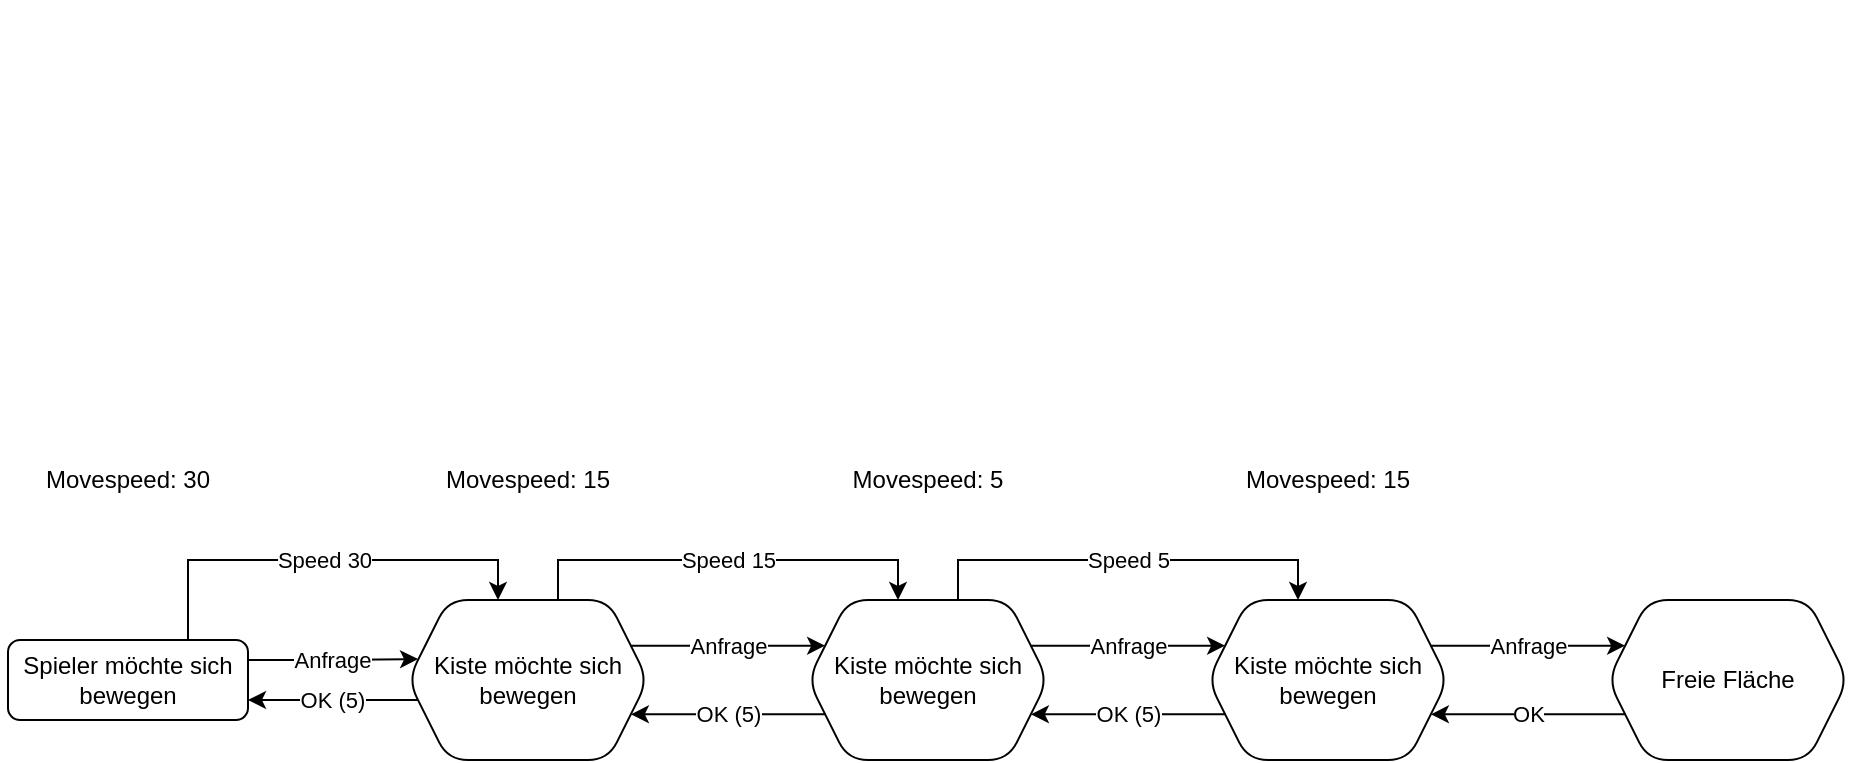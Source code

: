 <mxfile version="14.2.9" type="github">
  <diagram id="C5RBs43oDa-KdzZeNtuy" name="Page-1">
    <mxGraphModel dx="1221" dy="645" grid="1" gridSize="10" guides="1" tooltips="1" connect="1" arrows="1" fold="1" page="1" pageScale="1" pageWidth="1169" pageHeight="827" math="0" shadow="0">
      <root>
        <mxCell id="WIyWlLk6GJQsqaUBKTNV-0" />
        <mxCell id="WIyWlLk6GJQsqaUBKTNV-1" parent="WIyWlLk6GJQsqaUBKTNV-0" />
        <mxCell id="grfRWV8xRRaX_KRgo0Ew-8" value="Anfrage" style="edgeStyle=orthogonalEdgeStyle;rounded=0;orthogonalLoop=1;jettySize=auto;html=1;exitX=1;exitY=0.25;exitDx=0;exitDy=0;entryX=0.042;entryY=0.369;entryDx=0;entryDy=0;entryPerimeter=0;" parent="WIyWlLk6GJQsqaUBKTNV-1" source="WIyWlLk6GJQsqaUBKTNV-3" target="grfRWV8xRRaX_KRgo0Ew-1" edge="1">
          <mxGeometry relative="1" as="geometry" />
        </mxCell>
        <mxCell id="grfRWV8xRRaX_KRgo0Ew-9" value="OK (5)" style="edgeStyle=orthogonalEdgeStyle;rounded=0;orthogonalLoop=1;jettySize=auto;html=1;exitX=0.04;exitY=0.625;exitDx=0;exitDy=0;entryX=1;entryY=0.75;entryDx=0;entryDy=0;exitPerimeter=0;" parent="WIyWlLk6GJQsqaUBKTNV-1" source="grfRWV8xRRaX_KRgo0Ew-1" target="WIyWlLk6GJQsqaUBKTNV-3" edge="1">
          <mxGeometry relative="1" as="geometry" />
        </mxCell>
        <mxCell id="VXHRVtZQ7LMNc5fFufRX-1" value="Speed 30" style="edgeStyle=orthogonalEdgeStyle;rounded=0;orthogonalLoop=1;jettySize=auto;html=1;exitX=0.75;exitY=0;exitDx=0;exitDy=0;entryX=0.375;entryY=0;entryDx=0;entryDy=0;" edge="1" parent="WIyWlLk6GJQsqaUBKTNV-1" source="WIyWlLk6GJQsqaUBKTNV-3" target="grfRWV8xRRaX_KRgo0Ew-1">
          <mxGeometry relative="1" as="geometry" />
        </mxCell>
        <mxCell id="WIyWlLk6GJQsqaUBKTNV-3" value="Spieler möchte sich bewegen" style="rounded=1;whiteSpace=wrap;html=1;fontSize=12;glass=0;strokeWidth=1;shadow=0;" parent="WIyWlLk6GJQsqaUBKTNV-1" vertex="1">
          <mxGeometry x="40" y="400" width="120" height="40" as="geometry" />
        </mxCell>
        <mxCell id="grfRWV8xRRaX_KRgo0Ew-14" value="Anfrage" style="edgeStyle=orthogonalEdgeStyle;rounded=0;orthogonalLoop=1;jettySize=auto;html=1;exitX=1;exitY=0.25;exitDx=0;exitDy=0;entryX=0;entryY=0.25;entryDx=0;entryDy=0;" parent="WIyWlLk6GJQsqaUBKTNV-1" source="grfRWV8xRRaX_KRgo0Ew-1" target="grfRWV8xRRaX_KRgo0Ew-12" edge="1">
          <mxGeometry relative="1" as="geometry" />
        </mxCell>
        <mxCell id="VXHRVtZQ7LMNc5fFufRX-3" value="Speed 15" style="edgeStyle=orthogonalEdgeStyle;rounded=0;orthogonalLoop=1;jettySize=auto;html=1;exitX=0.625;exitY=0;exitDx=0;exitDy=0;entryX=0.375;entryY=0;entryDx=0;entryDy=0;" edge="1" parent="WIyWlLk6GJQsqaUBKTNV-1" source="grfRWV8xRRaX_KRgo0Ew-1" target="grfRWV8xRRaX_KRgo0Ew-12">
          <mxGeometry relative="1" as="geometry" />
        </mxCell>
        <mxCell id="grfRWV8xRRaX_KRgo0Ew-1" value="Kiste möchte sich bewegen" style="shape=hexagon;perimeter=hexagonPerimeter2;whiteSpace=wrap;html=1;fixedSize=1;rounded=1;shadow=0;strokeWidth=1;glass=0;" parent="WIyWlLk6GJQsqaUBKTNV-1" vertex="1">
          <mxGeometry x="240" y="380" width="120" height="80" as="geometry" />
        </mxCell>
        <mxCell id="grfRWV8xRRaX_KRgo0Ew-3" value="" style="shape=image;html=1;verticalAlign=top;verticalLabelPosition=bottom;labelBackgroundColor=#ffffff;imageAspect=0;aspect=fixed;image=https://cdn3.iconfinder.com/data/icons/materia-flat-halloween-free/24/039_025_cat_black_witch_halloween-128.png" parent="WIyWlLk6GJQsqaUBKTNV-1" vertex="1">
          <mxGeometry x="36" y="175" width="128" height="128" as="geometry" />
        </mxCell>
        <mxCell id="grfRWV8xRRaX_KRgo0Ew-4" value="" style="shape=image;html=1;verticalAlign=top;verticalLabelPosition=bottom;labelBackgroundColor=#ffffff;imageAspect=0;aspect=fixed;image=https://cdn1.iconfinder.com/data/icons/ColoBrush_Pack/128/carton.png" parent="WIyWlLk6GJQsqaUBKTNV-1" vertex="1">
          <mxGeometry x="236" y="175" width="128" height="128" as="geometry" />
        </mxCell>
        <mxCell id="grfRWV8xRRaX_KRgo0Ew-10" value="Movespeed: 30" style="text;html=1;strokeColor=none;fillColor=none;align=center;verticalAlign=middle;whiteSpace=wrap;rounded=0;glass=0;sketch=0;shadow=0;" parent="WIyWlLk6GJQsqaUBKTNV-1" vertex="1">
          <mxGeometry x="45" y="310" width="110" height="20" as="geometry" />
        </mxCell>
        <mxCell id="grfRWV8xRRaX_KRgo0Ew-11" value="Movespeed: 15" style="text;html=1;strokeColor=none;fillColor=none;align=center;verticalAlign=middle;whiteSpace=wrap;rounded=0;glass=0;sketch=0;shadow=0;" parent="WIyWlLk6GJQsqaUBKTNV-1" vertex="1">
          <mxGeometry x="245" y="310" width="110" height="20" as="geometry" />
        </mxCell>
        <mxCell id="grfRWV8xRRaX_KRgo0Ew-15" value="OK (5)" style="edgeStyle=orthogonalEdgeStyle;rounded=0;orthogonalLoop=1;jettySize=auto;html=1;exitX=0;exitY=0.75;exitDx=0;exitDy=0;entryX=1;entryY=0.75;entryDx=0;entryDy=0;" parent="WIyWlLk6GJQsqaUBKTNV-1" source="grfRWV8xRRaX_KRgo0Ew-12" target="grfRWV8xRRaX_KRgo0Ew-1" edge="1">
          <mxGeometry relative="1" as="geometry" />
        </mxCell>
        <mxCell id="grfRWV8xRRaX_KRgo0Ew-20" value="Anfrage" style="edgeStyle=orthogonalEdgeStyle;rounded=0;orthogonalLoop=1;jettySize=auto;html=1;exitX=1;exitY=0.25;exitDx=0;exitDy=0;entryX=0;entryY=0.25;entryDx=0;entryDy=0;" parent="WIyWlLk6GJQsqaUBKTNV-1" source="grfRWV8xRRaX_KRgo0Ew-12" target="grfRWV8xRRaX_KRgo0Ew-18" edge="1">
          <mxGeometry relative="1" as="geometry" />
        </mxCell>
        <mxCell id="VXHRVtZQ7LMNc5fFufRX-4" value="Speed 5" style="edgeStyle=orthogonalEdgeStyle;rounded=0;orthogonalLoop=1;jettySize=auto;html=1;exitX=0.625;exitY=0;exitDx=0;exitDy=0;entryX=0.375;entryY=0;entryDx=0;entryDy=0;" edge="1" parent="WIyWlLk6GJQsqaUBKTNV-1" source="grfRWV8xRRaX_KRgo0Ew-12" target="grfRWV8xRRaX_KRgo0Ew-18">
          <mxGeometry relative="1" as="geometry" />
        </mxCell>
        <mxCell id="grfRWV8xRRaX_KRgo0Ew-12" value="Kiste möchte sich bewegen" style="shape=hexagon;perimeter=hexagonPerimeter2;whiteSpace=wrap;html=1;fixedSize=1;rounded=1;shadow=0;strokeWidth=1;glass=0;" parent="WIyWlLk6GJQsqaUBKTNV-1" vertex="1">
          <mxGeometry x="440" y="380" width="120" height="80" as="geometry" />
        </mxCell>
        <mxCell id="grfRWV8xRRaX_KRgo0Ew-16" value="" style="shape=image;html=1;verticalAlign=top;verticalLabelPosition=bottom;labelBackgroundColor=#ffffff;imageAspect=0;aspect=fixed;image=https://cdn1.iconfinder.com/data/icons/ColoBrush_Pack/128/carton.png" parent="WIyWlLk6GJQsqaUBKTNV-1" vertex="1">
          <mxGeometry x="636" y="175" width="128" height="128" as="geometry" />
        </mxCell>
        <mxCell id="grfRWV8xRRaX_KRgo0Ew-17" value="Movespeed: 5" style="text;html=1;strokeColor=none;fillColor=none;align=center;verticalAlign=middle;whiteSpace=wrap;rounded=0;glass=0;sketch=0;shadow=0;" parent="WIyWlLk6GJQsqaUBKTNV-1" vertex="1">
          <mxGeometry x="445" y="310" width="110" height="20" as="geometry" />
        </mxCell>
        <mxCell id="grfRWV8xRRaX_KRgo0Ew-21" value="OK (5)" style="edgeStyle=orthogonalEdgeStyle;rounded=0;orthogonalLoop=1;jettySize=auto;html=1;exitX=0;exitY=0.75;exitDx=0;exitDy=0;entryX=1;entryY=0.75;entryDx=0;entryDy=0;" parent="WIyWlLk6GJQsqaUBKTNV-1" edge="1">
          <mxGeometry relative="1" as="geometry">
            <Array as="points">
              <mxPoint x="608" y="437" />
              <mxPoint x="608" y="437" />
            </Array>
            <mxPoint x="648.571" y="437.143" as="sourcePoint" />
            <mxPoint x="551.429" y="437.143" as="targetPoint" />
          </mxGeometry>
        </mxCell>
        <mxCell id="grfRWV8xRRaX_KRgo0Ew-29" value="Anfrage" style="edgeStyle=orthogonalEdgeStyle;rounded=0;orthogonalLoop=1;jettySize=auto;html=1;exitX=1;exitY=0.25;exitDx=0;exitDy=0;entryX=0;entryY=0.25;entryDx=0;entryDy=0;" parent="WIyWlLk6GJQsqaUBKTNV-1" source="grfRWV8xRRaX_KRgo0Ew-18" target="grfRWV8xRRaX_KRgo0Ew-27" edge="1">
          <mxGeometry relative="1" as="geometry" />
        </mxCell>
        <mxCell id="grfRWV8xRRaX_KRgo0Ew-18" value="Kiste möchte sich bewegen" style="shape=hexagon;perimeter=hexagonPerimeter2;whiteSpace=wrap;html=1;fixedSize=1;rounded=1;shadow=0;strokeWidth=1;glass=0;" parent="WIyWlLk6GJQsqaUBKTNV-1" vertex="1">
          <mxGeometry x="640" y="380" width="120" height="80" as="geometry" />
        </mxCell>
        <mxCell id="grfRWV8xRRaX_KRgo0Ew-25" value="" style="group" parent="WIyWlLk6GJQsqaUBKTNV-1" vertex="1" connectable="0">
          <mxGeometry x="436" y="80" width="128" height="223" as="geometry" />
        </mxCell>
        <mxCell id="grfRWV8xRRaX_KRgo0Ew-22" value="" style="shape=image;html=1;verticalAlign=top;verticalLabelPosition=bottom;labelBackgroundColor=#ffffff;imageAspect=0;aspect=fixed;image=https://cdn1.iconfinder.com/data/icons/ColoBrush_Pack/128/carton.png" parent="grfRWV8xRRaX_KRgo0Ew-25" vertex="1">
          <mxGeometry y="95" width="128" height="128" as="geometry" />
        </mxCell>
        <mxCell id="grfRWV8xRRaX_KRgo0Ew-23" value="" style="shape=image;html=1;verticalAlign=top;verticalLabelPosition=bottom;labelBackgroundColor=#ffffff;imageAspect=0;aspect=fixed;image=https://cdn1.iconfinder.com/data/icons/ColoBrush_Pack/128/carton.png" parent="grfRWV8xRRaX_KRgo0Ew-25" vertex="1">
          <mxGeometry y="50" width="128" height="128" as="geometry" />
        </mxCell>
        <mxCell id="grfRWV8xRRaX_KRgo0Ew-24" value="" style="shape=image;html=1;verticalAlign=top;verticalLabelPosition=bottom;labelBackgroundColor=#ffffff;imageAspect=0;aspect=fixed;image=https://cdn1.iconfinder.com/data/icons/ColoBrush_Pack/128/carton.png" parent="grfRWV8xRRaX_KRgo0Ew-25" vertex="1">
          <mxGeometry width="128" height="128" as="geometry" />
        </mxCell>
        <mxCell id="grfRWV8xRRaX_KRgo0Ew-26" value="Movespeed: 15" style="text;html=1;strokeColor=none;fillColor=none;align=center;verticalAlign=middle;whiteSpace=wrap;rounded=0;glass=0;sketch=0;shadow=0;" parent="WIyWlLk6GJQsqaUBKTNV-1" vertex="1">
          <mxGeometry x="645" y="310" width="110" height="20" as="geometry" />
        </mxCell>
        <mxCell id="grfRWV8xRRaX_KRgo0Ew-30" value="OK" style="edgeStyle=orthogonalEdgeStyle;rounded=0;orthogonalLoop=1;jettySize=auto;html=1;exitX=0;exitY=0.75;exitDx=0;exitDy=0;entryX=1;entryY=0.75;entryDx=0;entryDy=0;" parent="WIyWlLk6GJQsqaUBKTNV-1" source="grfRWV8xRRaX_KRgo0Ew-27" target="grfRWV8xRRaX_KRgo0Ew-18" edge="1">
          <mxGeometry relative="1" as="geometry" />
        </mxCell>
        <mxCell id="grfRWV8xRRaX_KRgo0Ew-27" value="Freie Fläche" style="shape=hexagon;perimeter=hexagonPerimeter2;whiteSpace=wrap;html=1;fixedSize=1;rounded=1;shadow=0;strokeWidth=1;glass=0;" parent="WIyWlLk6GJQsqaUBKTNV-1" vertex="1">
          <mxGeometry x="840" y="380" width="120" height="80" as="geometry" />
        </mxCell>
      </root>
    </mxGraphModel>
  </diagram>
</mxfile>

